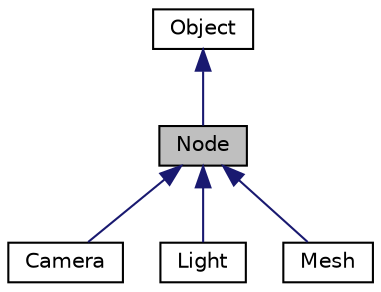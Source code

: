 digraph "Node"
{
  edge [fontname="Helvetica",fontsize="10",labelfontname="Helvetica",labelfontsize="10"];
  node [fontname="Helvetica",fontsize="10",shape=record];
  Node0 [label="Node",height=0.2,width=0.4,color="black", fillcolor="grey75", style="filled", fontcolor="black"];
  Node1 -> Node0 [dir="back",color="midnightblue",fontsize="10",style="solid",fontname="Helvetica"];
  Node1 [label="Object",height=0.2,width=0.4,color="black", fillcolor="white", style="filled",URL="$classObject.html"];
  Node0 -> Node2 [dir="back",color="midnightblue",fontsize="10",style="solid",fontname="Helvetica"];
  Node2 [label="Camera",height=0.2,width=0.4,color="black", fillcolor="white", style="filled",URL="$classCamera.html"];
  Node0 -> Node3 [dir="back",color="midnightblue",fontsize="10",style="solid",fontname="Helvetica"];
  Node3 [label="Light",height=0.2,width=0.4,color="black", fillcolor="white", style="filled",URL="$classLight.html"];
  Node0 -> Node4 [dir="back",color="midnightblue",fontsize="10",style="solid",fontname="Helvetica"];
  Node4 [label="Mesh",height=0.2,width=0.4,color="black", fillcolor="white", style="filled",URL="$classMesh.html"];
}

